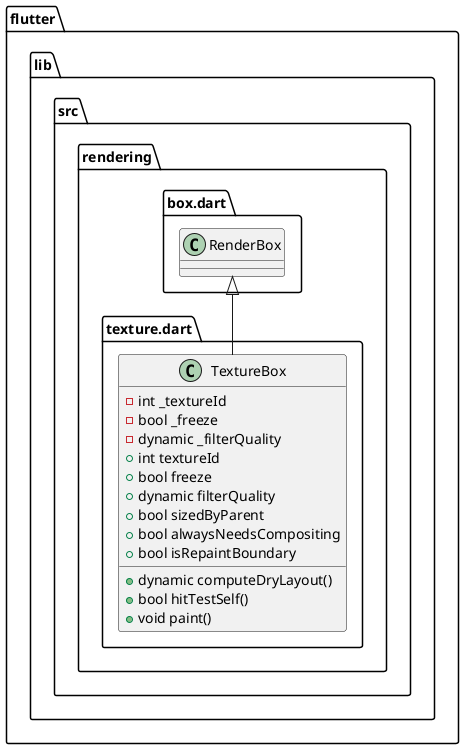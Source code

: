 @startuml
set namespaceSeparator ::

class "flutter::lib::src::rendering::texture.dart::TextureBox" {
  -int _textureId
  -bool _freeze
  -dynamic _filterQuality
  +int textureId
  +bool freeze
  +dynamic filterQuality
  +bool sizedByParent
  +bool alwaysNeedsCompositing
  +bool isRepaintBoundary
  +dynamic computeDryLayout()
  +bool hitTestSelf()
  +void paint()
}

"flutter::lib::src::rendering::box.dart::RenderBox" <|-- "flutter::lib::src::rendering::texture.dart::TextureBox"


@enduml